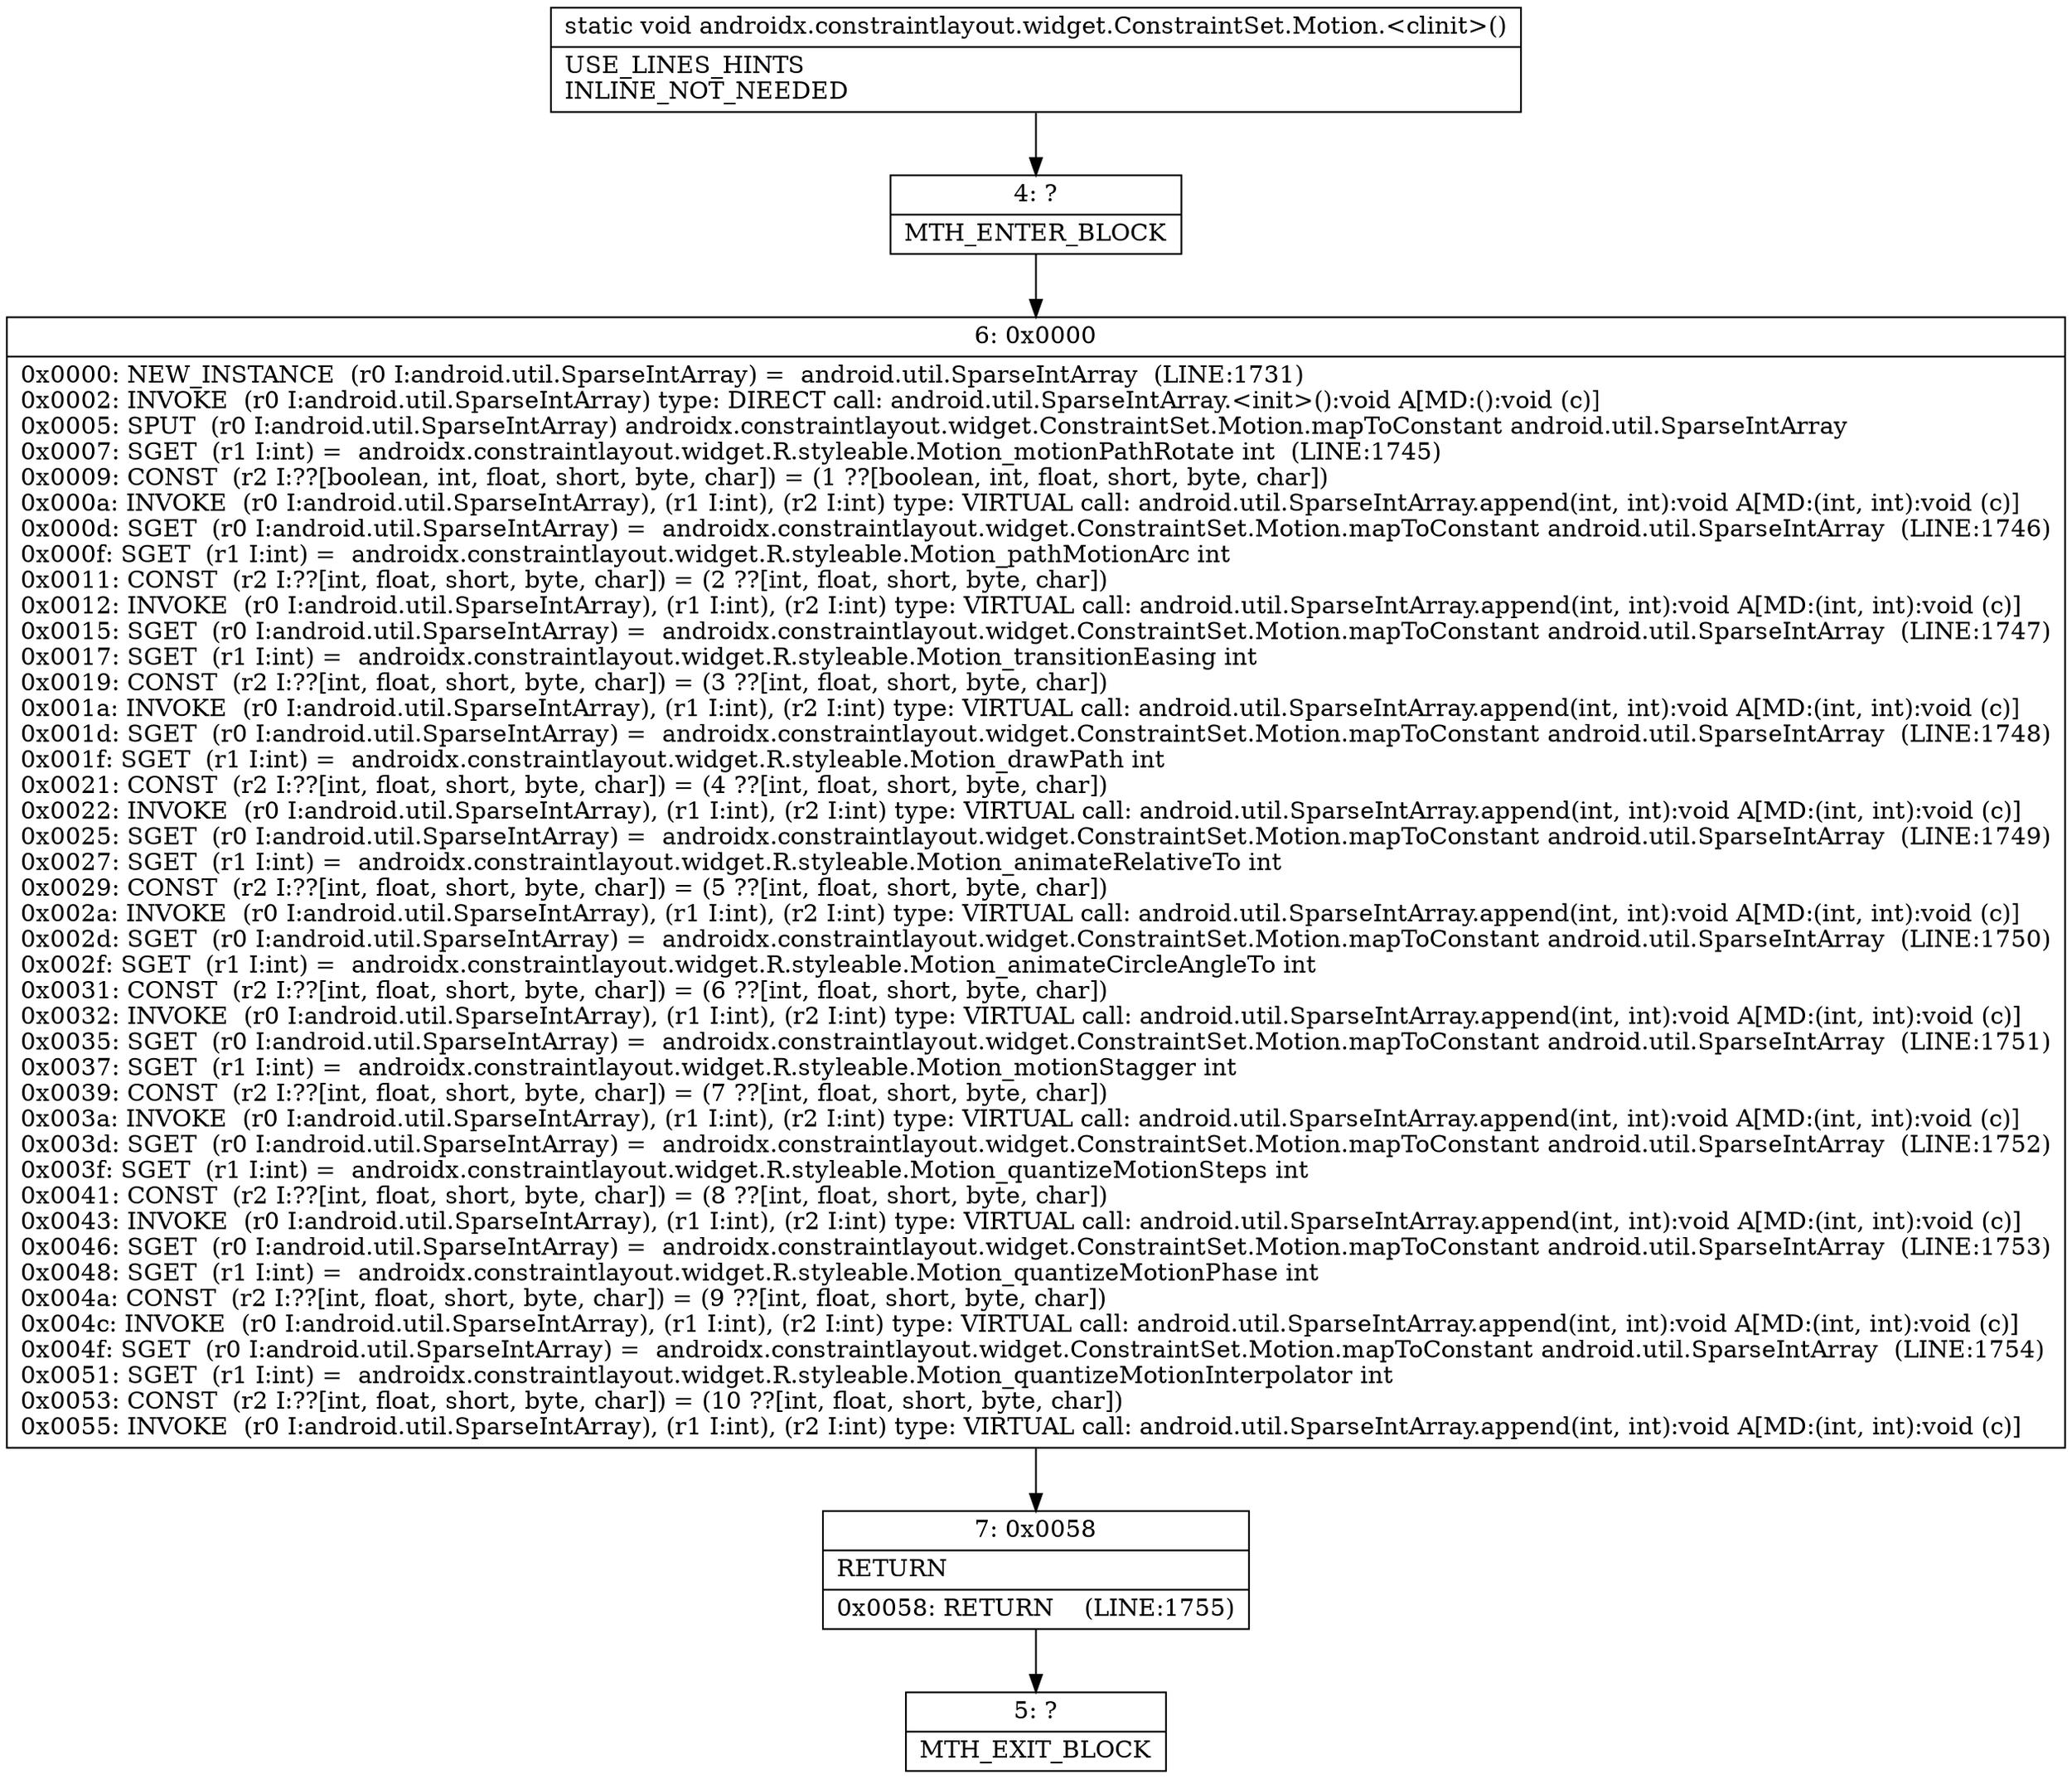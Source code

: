 digraph "CFG forandroidx.constraintlayout.widget.ConstraintSet.Motion.\<clinit\>()V" {
Node_4 [shape=record,label="{4\:\ ?|MTH_ENTER_BLOCK\l}"];
Node_6 [shape=record,label="{6\:\ 0x0000|0x0000: NEW_INSTANCE  (r0 I:android.util.SparseIntArray) =  android.util.SparseIntArray  (LINE:1731)\l0x0002: INVOKE  (r0 I:android.util.SparseIntArray) type: DIRECT call: android.util.SparseIntArray.\<init\>():void A[MD:():void (c)]\l0x0005: SPUT  (r0 I:android.util.SparseIntArray) androidx.constraintlayout.widget.ConstraintSet.Motion.mapToConstant android.util.SparseIntArray \l0x0007: SGET  (r1 I:int) =  androidx.constraintlayout.widget.R.styleable.Motion_motionPathRotate int  (LINE:1745)\l0x0009: CONST  (r2 I:??[boolean, int, float, short, byte, char]) = (1 ??[boolean, int, float, short, byte, char]) \l0x000a: INVOKE  (r0 I:android.util.SparseIntArray), (r1 I:int), (r2 I:int) type: VIRTUAL call: android.util.SparseIntArray.append(int, int):void A[MD:(int, int):void (c)]\l0x000d: SGET  (r0 I:android.util.SparseIntArray) =  androidx.constraintlayout.widget.ConstraintSet.Motion.mapToConstant android.util.SparseIntArray  (LINE:1746)\l0x000f: SGET  (r1 I:int) =  androidx.constraintlayout.widget.R.styleable.Motion_pathMotionArc int \l0x0011: CONST  (r2 I:??[int, float, short, byte, char]) = (2 ??[int, float, short, byte, char]) \l0x0012: INVOKE  (r0 I:android.util.SparseIntArray), (r1 I:int), (r2 I:int) type: VIRTUAL call: android.util.SparseIntArray.append(int, int):void A[MD:(int, int):void (c)]\l0x0015: SGET  (r0 I:android.util.SparseIntArray) =  androidx.constraintlayout.widget.ConstraintSet.Motion.mapToConstant android.util.SparseIntArray  (LINE:1747)\l0x0017: SGET  (r1 I:int) =  androidx.constraintlayout.widget.R.styleable.Motion_transitionEasing int \l0x0019: CONST  (r2 I:??[int, float, short, byte, char]) = (3 ??[int, float, short, byte, char]) \l0x001a: INVOKE  (r0 I:android.util.SparseIntArray), (r1 I:int), (r2 I:int) type: VIRTUAL call: android.util.SparseIntArray.append(int, int):void A[MD:(int, int):void (c)]\l0x001d: SGET  (r0 I:android.util.SparseIntArray) =  androidx.constraintlayout.widget.ConstraintSet.Motion.mapToConstant android.util.SparseIntArray  (LINE:1748)\l0x001f: SGET  (r1 I:int) =  androidx.constraintlayout.widget.R.styleable.Motion_drawPath int \l0x0021: CONST  (r2 I:??[int, float, short, byte, char]) = (4 ??[int, float, short, byte, char]) \l0x0022: INVOKE  (r0 I:android.util.SparseIntArray), (r1 I:int), (r2 I:int) type: VIRTUAL call: android.util.SparseIntArray.append(int, int):void A[MD:(int, int):void (c)]\l0x0025: SGET  (r0 I:android.util.SparseIntArray) =  androidx.constraintlayout.widget.ConstraintSet.Motion.mapToConstant android.util.SparseIntArray  (LINE:1749)\l0x0027: SGET  (r1 I:int) =  androidx.constraintlayout.widget.R.styleable.Motion_animateRelativeTo int \l0x0029: CONST  (r2 I:??[int, float, short, byte, char]) = (5 ??[int, float, short, byte, char]) \l0x002a: INVOKE  (r0 I:android.util.SparseIntArray), (r1 I:int), (r2 I:int) type: VIRTUAL call: android.util.SparseIntArray.append(int, int):void A[MD:(int, int):void (c)]\l0x002d: SGET  (r0 I:android.util.SparseIntArray) =  androidx.constraintlayout.widget.ConstraintSet.Motion.mapToConstant android.util.SparseIntArray  (LINE:1750)\l0x002f: SGET  (r1 I:int) =  androidx.constraintlayout.widget.R.styleable.Motion_animateCircleAngleTo int \l0x0031: CONST  (r2 I:??[int, float, short, byte, char]) = (6 ??[int, float, short, byte, char]) \l0x0032: INVOKE  (r0 I:android.util.SparseIntArray), (r1 I:int), (r2 I:int) type: VIRTUAL call: android.util.SparseIntArray.append(int, int):void A[MD:(int, int):void (c)]\l0x0035: SGET  (r0 I:android.util.SparseIntArray) =  androidx.constraintlayout.widget.ConstraintSet.Motion.mapToConstant android.util.SparseIntArray  (LINE:1751)\l0x0037: SGET  (r1 I:int) =  androidx.constraintlayout.widget.R.styleable.Motion_motionStagger int \l0x0039: CONST  (r2 I:??[int, float, short, byte, char]) = (7 ??[int, float, short, byte, char]) \l0x003a: INVOKE  (r0 I:android.util.SparseIntArray), (r1 I:int), (r2 I:int) type: VIRTUAL call: android.util.SparseIntArray.append(int, int):void A[MD:(int, int):void (c)]\l0x003d: SGET  (r0 I:android.util.SparseIntArray) =  androidx.constraintlayout.widget.ConstraintSet.Motion.mapToConstant android.util.SparseIntArray  (LINE:1752)\l0x003f: SGET  (r1 I:int) =  androidx.constraintlayout.widget.R.styleable.Motion_quantizeMotionSteps int \l0x0041: CONST  (r2 I:??[int, float, short, byte, char]) = (8 ??[int, float, short, byte, char]) \l0x0043: INVOKE  (r0 I:android.util.SparseIntArray), (r1 I:int), (r2 I:int) type: VIRTUAL call: android.util.SparseIntArray.append(int, int):void A[MD:(int, int):void (c)]\l0x0046: SGET  (r0 I:android.util.SparseIntArray) =  androidx.constraintlayout.widget.ConstraintSet.Motion.mapToConstant android.util.SparseIntArray  (LINE:1753)\l0x0048: SGET  (r1 I:int) =  androidx.constraintlayout.widget.R.styleable.Motion_quantizeMotionPhase int \l0x004a: CONST  (r2 I:??[int, float, short, byte, char]) = (9 ??[int, float, short, byte, char]) \l0x004c: INVOKE  (r0 I:android.util.SparseIntArray), (r1 I:int), (r2 I:int) type: VIRTUAL call: android.util.SparseIntArray.append(int, int):void A[MD:(int, int):void (c)]\l0x004f: SGET  (r0 I:android.util.SparseIntArray) =  androidx.constraintlayout.widget.ConstraintSet.Motion.mapToConstant android.util.SparseIntArray  (LINE:1754)\l0x0051: SGET  (r1 I:int) =  androidx.constraintlayout.widget.R.styleable.Motion_quantizeMotionInterpolator int \l0x0053: CONST  (r2 I:??[int, float, short, byte, char]) = (10 ??[int, float, short, byte, char]) \l0x0055: INVOKE  (r0 I:android.util.SparseIntArray), (r1 I:int), (r2 I:int) type: VIRTUAL call: android.util.SparseIntArray.append(int, int):void A[MD:(int, int):void (c)]\l}"];
Node_7 [shape=record,label="{7\:\ 0x0058|RETURN\l|0x0058: RETURN    (LINE:1755)\l}"];
Node_5 [shape=record,label="{5\:\ ?|MTH_EXIT_BLOCK\l}"];
MethodNode[shape=record,label="{static void androidx.constraintlayout.widget.ConstraintSet.Motion.\<clinit\>()  | USE_LINES_HINTS\lINLINE_NOT_NEEDED\l}"];
MethodNode -> Node_4;Node_4 -> Node_6;
Node_6 -> Node_7;
Node_7 -> Node_5;
}

